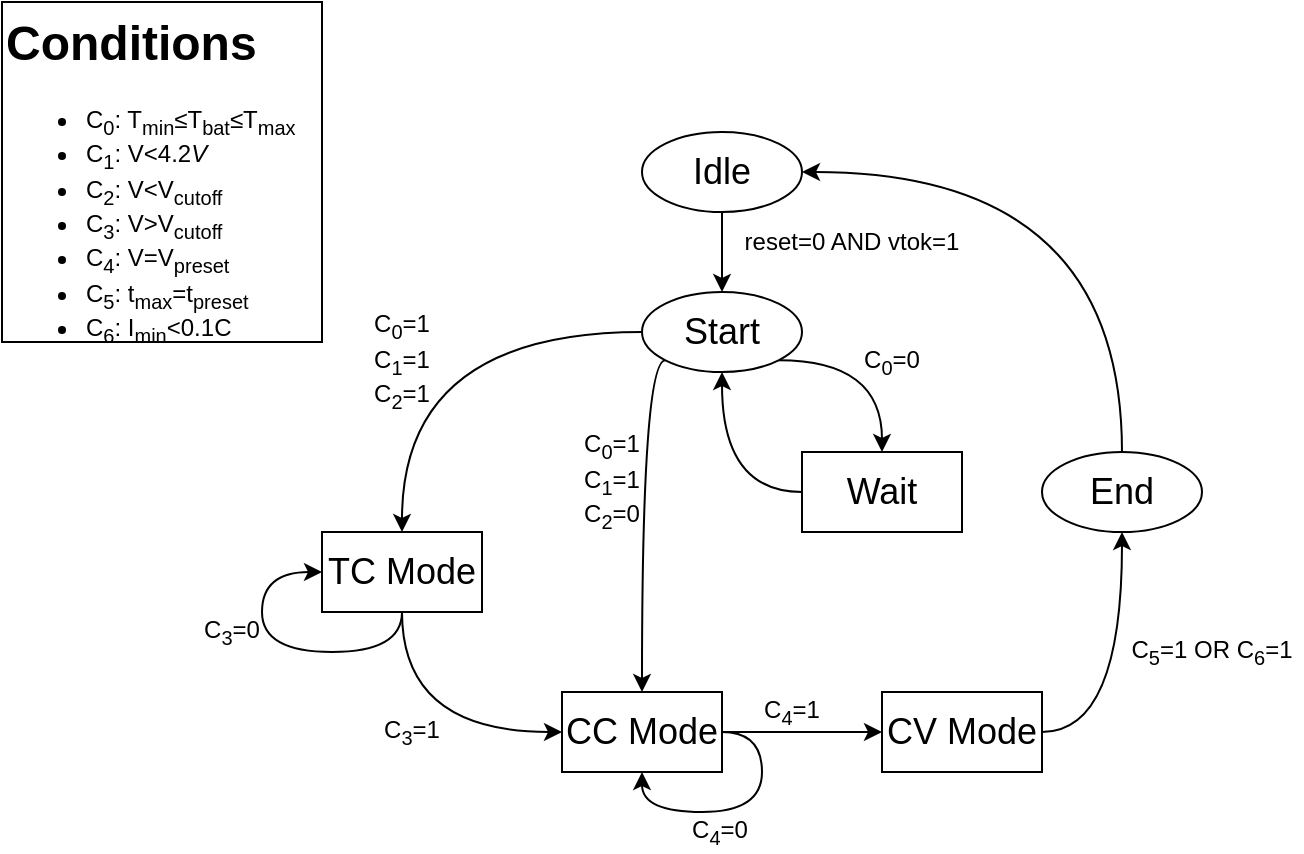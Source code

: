 <mxfile version="24.8.3">
  <diagram name="Page-1" id="hV8_vWimdpn24ltupnvK">
    <mxGraphModel dx="1206" dy="639" grid="1" gridSize="10" guides="1" tooltips="1" connect="1" arrows="1" fold="1" page="1" pageScale="1" pageWidth="827" pageHeight="1169" math="0" shadow="0">
      <root>
        <mxCell id="0" />
        <mxCell id="1" parent="0" />
        <mxCell id="Qa07ZEY8zx5-E_0PlGd2-5" style="edgeStyle=orthogonalEdgeStyle;rounded=0;orthogonalLoop=1;jettySize=auto;html=1;entryX=0.5;entryY=0;entryDx=0;entryDy=0;" edge="1" parent="1" source="Qa07ZEY8zx5-E_0PlGd2-2" target="Qa07ZEY8zx5-E_0PlGd2-4">
          <mxGeometry relative="1" as="geometry" />
        </mxCell>
        <mxCell id="Qa07ZEY8zx5-E_0PlGd2-2" value="&lt;font style=&quot;font-size: 18px;&quot;&gt;Idle&lt;/font&gt;" style="ellipse;whiteSpace=wrap;html=1;" vertex="1" parent="1">
          <mxGeometry x="360" y="280" width="80" height="40" as="geometry" />
        </mxCell>
        <mxCell id="Qa07ZEY8zx5-E_0PlGd2-3" value="&lt;h1 style=&quot;margin-top: 0px;&quot;&gt;Conditions&lt;/h1&gt;&lt;ul&gt;&lt;li&gt;C&lt;sub&gt;0&lt;/sub&gt;: T&lt;sub&gt;min&lt;/sub&gt;≤T&lt;sub&gt;bat&lt;/sub&gt;≤T&lt;sub&gt;max&lt;/sub&gt;&lt;/li&gt;&lt;li&gt;C&lt;sub&gt;1&lt;/sub&gt;: V&amp;lt;4.2&lt;i&gt;V&lt;/i&gt;&lt;/li&gt;&lt;li&gt;C&lt;sub&gt;2&lt;/sub&gt;: V&amp;lt;V&lt;sub&gt;cutoff&lt;/sub&gt;&lt;/li&gt;&lt;li&gt;C&lt;sub&gt;3&lt;/sub&gt;: V&amp;gt;V&lt;sub&gt;cutoff&lt;/sub&gt;&lt;/li&gt;&lt;li&gt;C&lt;sub&gt;4&lt;/sub&gt;: V=V&lt;sub&gt;preset&lt;/sub&gt;&lt;/li&gt;&lt;li&gt;C&lt;sub&gt;5&lt;/sub&gt;: t&lt;sub&gt;max&lt;/sub&gt;=t&lt;sub&gt;preset&lt;/sub&gt;&lt;/li&gt;&lt;li&gt;C&lt;sub&gt;6&lt;/sub&gt;: I&lt;sub&gt;min&lt;/sub&gt;&amp;lt;0.1C&lt;br&gt;&lt;/li&gt;&lt;/ul&gt;" style="text;html=1;whiteSpace=wrap;overflow=hidden;rounded=0;strokeColor=default;fillColor=default;" vertex="1" parent="1">
          <mxGeometry x="40" y="215" width="160" height="170" as="geometry" />
        </mxCell>
        <mxCell id="Qa07ZEY8zx5-E_0PlGd2-15" style="edgeStyle=orthogonalEdgeStyle;rounded=0;orthogonalLoop=1;jettySize=auto;html=1;exitX=1;exitY=1;exitDx=0;exitDy=0;entryX=0.5;entryY=0;entryDx=0;entryDy=0;curved=1;" edge="1" parent="1" source="Qa07ZEY8zx5-E_0PlGd2-4" target="Qa07ZEY8zx5-E_0PlGd2-7">
          <mxGeometry relative="1" as="geometry">
            <Array as="points">
              <mxPoint x="480" y="394" />
            </Array>
          </mxGeometry>
        </mxCell>
        <mxCell id="Qa07ZEY8zx5-E_0PlGd2-16" style="edgeStyle=orthogonalEdgeStyle;rounded=0;orthogonalLoop=1;jettySize=auto;html=1;entryX=0;entryY=0.5;entryDx=0;entryDy=0;startArrow=classic;startFill=1;endArrow=none;endFill=0;curved=1;" edge="1" parent="1" source="Qa07ZEY8zx5-E_0PlGd2-4" target="Qa07ZEY8zx5-E_0PlGd2-7">
          <mxGeometry relative="1" as="geometry" />
        </mxCell>
        <mxCell id="Qa07ZEY8zx5-E_0PlGd2-23" style="edgeStyle=orthogonalEdgeStyle;rounded=0;orthogonalLoop=1;jettySize=auto;html=1;exitX=0;exitY=1;exitDx=0;exitDy=0;entryX=0.5;entryY=0;entryDx=0;entryDy=0;curved=1;" edge="1" parent="1" source="Qa07ZEY8zx5-E_0PlGd2-4" target="Qa07ZEY8zx5-E_0PlGd2-14">
          <mxGeometry relative="1" as="geometry">
            <Array as="points">
              <mxPoint x="360" y="394" />
            </Array>
          </mxGeometry>
        </mxCell>
        <mxCell id="Qa07ZEY8zx5-E_0PlGd2-24" style="edgeStyle=orthogonalEdgeStyle;rounded=0;orthogonalLoop=1;jettySize=auto;html=1;entryX=0.5;entryY=0;entryDx=0;entryDy=0;curved=1;" edge="1" parent="1" source="Qa07ZEY8zx5-E_0PlGd2-4" target="Qa07ZEY8zx5-E_0PlGd2-19">
          <mxGeometry relative="1" as="geometry" />
        </mxCell>
        <mxCell id="Qa07ZEY8zx5-E_0PlGd2-4" value="&lt;font style=&quot;font-size: 18px;&quot;&gt;Start&lt;/font&gt;" style="ellipse;whiteSpace=wrap;html=1;" vertex="1" parent="1">
          <mxGeometry x="360" y="360" width="80" height="40" as="geometry" />
        </mxCell>
        <mxCell id="Qa07ZEY8zx5-E_0PlGd2-6" value="&lt;div&gt;C&lt;sub&gt;0&lt;/sub&gt;=1&lt;/div&gt;&lt;div&gt;C&lt;sub&gt;1&lt;/sub&gt;=1&lt;/div&gt;&lt;div&gt;C&lt;sub&gt;2&lt;/sub&gt;=1&lt;br&gt;&lt;/div&gt;" style="text;html=1;align=center;verticalAlign=middle;whiteSpace=wrap;rounded=0;" vertex="1" parent="1">
          <mxGeometry x="225" y="370" width="30" height="50" as="geometry" />
        </mxCell>
        <mxCell id="Qa07ZEY8zx5-E_0PlGd2-7" value="&lt;font style=&quot;font-size: 18px;&quot;&gt;Wait&lt;/font&gt;" style="whiteSpace=wrap;html=1;rounded=0;" vertex="1" parent="1">
          <mxGeometry x="440" y="440" width="80" height="40" as="geometry" />
        </mxCell>
        <mxCell id="Qa07ZEY8zx5-E_0PlGd2-10" value="reset=0 AND vtok=1" style="text;html=1;align=center;verticalAlign=middle;whiteSpace=wrap;rounded=0;" vertex="1" parent="1">
          <mxGeometry x="410" y="320" width="110" height="30" as="geometry" />
        </mxCell>
        <mxCell id="Qa07ZEY8zx5-E_0PlGd2-26" style="edgeStyle=orthogonalEdgeStyle;rounded=0;orthogonalLoop=1;jettySize=auto;html=1;" edge="1" parent="1" source="Qa07ZEY8zx5-E_0PlGd2-14" target="Qa07ZEY8zx5-E_0PlGd2-22">
          <mxGeometry relative="1" as="geometry" />
        </mxCell>
        <mxCell id="Qa07ZEY8zx5-E_0PlGd2-14" value="&lt;font style=&quot;font-size: 18px;&quot;&gt;CC Mode&lt;/font&gt;" style="whiteSpace=wrap;html=1;rounded=0;" vertex="1" parent="1">
          <mxGeometry x="320" y="560" width="80" height="40" as="geometry" />
        </mxCell>
        <mxCell id="Qa07ZEY8zx5-E_0PlGd2-18" style="edgeStyle=orthogonalEdgeStyle;rounded=0;orthogonalLoop=1;jettySize=auto;html=1;entryX=1;entryY=0.5;entryDx=0;entryDy=0;curved=1;" edge="1" parent="1" source="Qa07ZEY8zx5-E_0PlGd2-17" target="Qa07ZEY8zx5-E_0PlGd2-2">
          <mxGeometry relative="1" as="geometry">
            <Array as="points">
              <mxPoint x="600" y="300" />
            </Array>
          </mxGeometry>
        </mxCell>
        <mxCell id="Qa07ZEY8zx5-E_0PlGd2-17" value="&lt;font style=&quot;font-size: 18px;&quot;&gt;End&lt;/font&gt;" style="ellipse;whiteSpace=wrap;html=1;" vertex="1" parent="1">
          <mxGeometry x="560" y="440" width="80" height="40" as="geometry" />
        </mxCell>
        <mxCell id="Qa07ZEY8zx5-E_0PlGd2-25" style="edgeStyle=orthogonalEdgeStyle;rounded=0;orthogonalLoop=1;jettySize=auto;html=1;entryX=0;entryY=0.5;entryDx=0;entryDy=0;curved=1;" edge="1" parent="1" source="Qa07ZEY8zx5-E_0PlGd2-19" target="Qa07ZEY8zx5-E_0PlGd2-14">
          <mxGeometry relative="1" as="geometry">
            <Array as="points">
              <mxPoint x="240" y="580" />
            </Array>
          </mxGeometry>
        </mxCell>
        <mxCell id="Qa07ZEY8zx5-E_0PlGd2-19" value="&lt;font style=&quot;font-size: 18px;&quot;&gt;TC Mode&lt;/font&gt;" style="whiteSpace=wrap;html=1;rounded=0;" vertex="1" parent="1">
          <mxGeometry x="200" y="480" width="80" height="40" as="geometry" />
        </mxCell>
        <mxCell id="Qa07ZEY8zx5-E_0PlGd2-27" style="edgeStyle=orthogonalEdgeStyle;rounded=0;orthogonalLoop=1;jettySize=auto;html=1;curved=1;entryX=0.5;entryY=1;entryDx=0;entryDy=0;" edge="1" parent="1" source="Qa07ZEY8zx5-E_0PlGd2-22" target="Qa07ZEY8zx5-E_0PlGd2-17">
          <mxGeometry relative="1" as="geometry">
            <Array as="points">
              <mxPoint x="600" y="580" />
            </Array>
          </mxGeometry>
        </mxCell>
        <mxCell id="Qa07ZEY8zx5-E_0PlGd2-22" value="&lt;font style=&quot;font-size: 18px;&quot;&gt;CV Mode&lt;/font&gt;" style="whiteSpace=wrap;html=1;rounded=0;" vertex="1" parent="1">
          <mxGeometry x="480" y="560" width="80" height="40" as="geometry" />
        </mxCell>
        <mxCell id="Qa07ZEY8zx5-E_0PlGd2-28" style="edgeStyle=orthogonalEdgeStyle;rounded=0;orthogonalLoop=1;jettySize=auto;html=1;entryX=0;entryY=0.5;entryDx=0;entryDy=0;curved=1;" edge="1" parent="1" target="Qa07ZEY8zx5-E_0PlGd2-19">
          <mxGeometry relative="1" as="geometry">
            <mxPoint x="240" y="520" as="sourcePoint" />
            <Array as="points">
              <mxPoint x="240" y="520" />
              <mxPoint x="240" y="540" />
              <mxPoint x="170" y="540" />
              <mxPoint x="170" y="500" />
            </Array>
          </mxGeometry>
        </mxCell>
        <mxCell id="Qa07ZEY8zx5-E_0PlGd2-29" style="edgeStyle=orthogonalEdgeStyle;rounded=0;orthogonalLoop=1;jettySize=auto;html=1;entryX=0.5;entryY=1;entryDx=0;entryDy=0;curved=1;" edge="1" parent="1" source="Qa07ZEY8zx5-E_0PlGd2-14" target="Qa07ZEY8zx5-E_0PlGd2-14">
          <mxGeometry relative="1" as="geometry">
            <Array as="points">
              <mxPoint x="420" y="580" />
              <mxPoint x="420" y="620" />
              <mxPoint x="360" y="620" />
            </Array>
          </mxGeometry>
        </mxCell>
        <mxCell id="Qa07ZEY8zx5-E_0PlGd2-30" value="&lt;div&gt;C&lt;sub&gt;0&lt;/sub&gt;=1&lt;/div&gt;&lt;div&gt;C&lt;sub&gt;1&lt;/sub&gt;=1&lt;/div&gt;&lt;div&gt;C&lt;sub&gt;2&lt;/sub&gt;=0&lt;br&gt;&lt;/div&gt;" style="text;html=1;align=center;verticalAlign=middle;whiteSpace=wrap;rounded=0;" vertex="1" parent="1">
          <mxGeometry x="330" y="430" width="30" height="50" as="geometry" />
        </mxCell>
        <mxCell id="Qa07ZEY8zx5-E_0PlGd2-31" value="&lt;div&gt;C&lt;sub&gt;0&lt;/sub&gt;=0&lt;/div&gt;" style="text;html=1;align=center;verticalAlign=middle;whiteSpace=wrap;rounded=0;" vertex="1" parent="1">
          <mxGeometry x="470" y="385" width="30" height="20" as="geometry" />
        </mxCell>
        <mxCell id="Qa07ZEY8zx5-E_0PlGd2-32" value="&lt;div&gt;C&lt;sub&gt;3&lt;/sub&gt;=0&lt;/div&gt;" style="text;html=1;align=center;verticalAlign=middle;whiteSpace=wrap;rounded=0;" vertex="1" parent="1">
          <mxGeometry x="140" y="520" width="30" height="20" as="geometry" />
        </mxCell>
        <mxCell id="Qa07ZEY8zx5-E_0PlGd2-33" value="&lt;div&gt;C&lt;sub&gt;3&lt;/sub&gt;=1&lt;/div&gt;" style="text;html=1;align=center;verticalAlign=middle;whiteSpace=wrap;rounded=0;" vertex="1" parent="1">
          <mxGeometry x="230" y="570" width="30" height="20" as="geometry" />
        </mxCell>
        <mxCell id="Qa07ZEY8zx5-E_0PlGd2-34" value="&lt;div&gt;C&lt;sub&gt;4&lt;/sub&gt;=0&lt;/div&gt;" style="text;html=1;align=center;verticalAlign=middle;whiteSpace=wrap;rounded=0;" vertex="1" parent="1">
          <mxGeometry x="384" y="620" width="30" height="20" as="geometry" />
        </mxCell>
        <mxCell id="Qa07ZEY8zx5-E_0PlGd2-35" value="&lt;div&gt;C&lt;sub&gt;4&lt;/sub&gt;=1&lt;/div&gt;" style="text;html=1;align=center;verticalAlign=middle;whiteSpace=wrap;rounded=0;" vertex="1" parent="1">
          <mxGeometry x="420" y="560" width="30" height="20" as="geometry" />
        </mxCell>
        <mxCell id="Qa07ZEY8zx5-E_0PlGd2-36" value="&lt;div&gt;C&lt;sub&gt;5&lt;/sub&gt;=1 OR C&lt;sub&gt;6&lt;/sub&gt;=1&lt;/div&gt;" style="text;html=1;align=center;verticalAlign=middle;whiteSpace=wrap;rounded=0;" vertex="1" parent="1">
          <mxGeometry x="600" y="530" width="90" height="20" as="geometry" />
        </mxCell>
      </root>
    </mxGraphModel>
  </diagram>
</mxfile>
